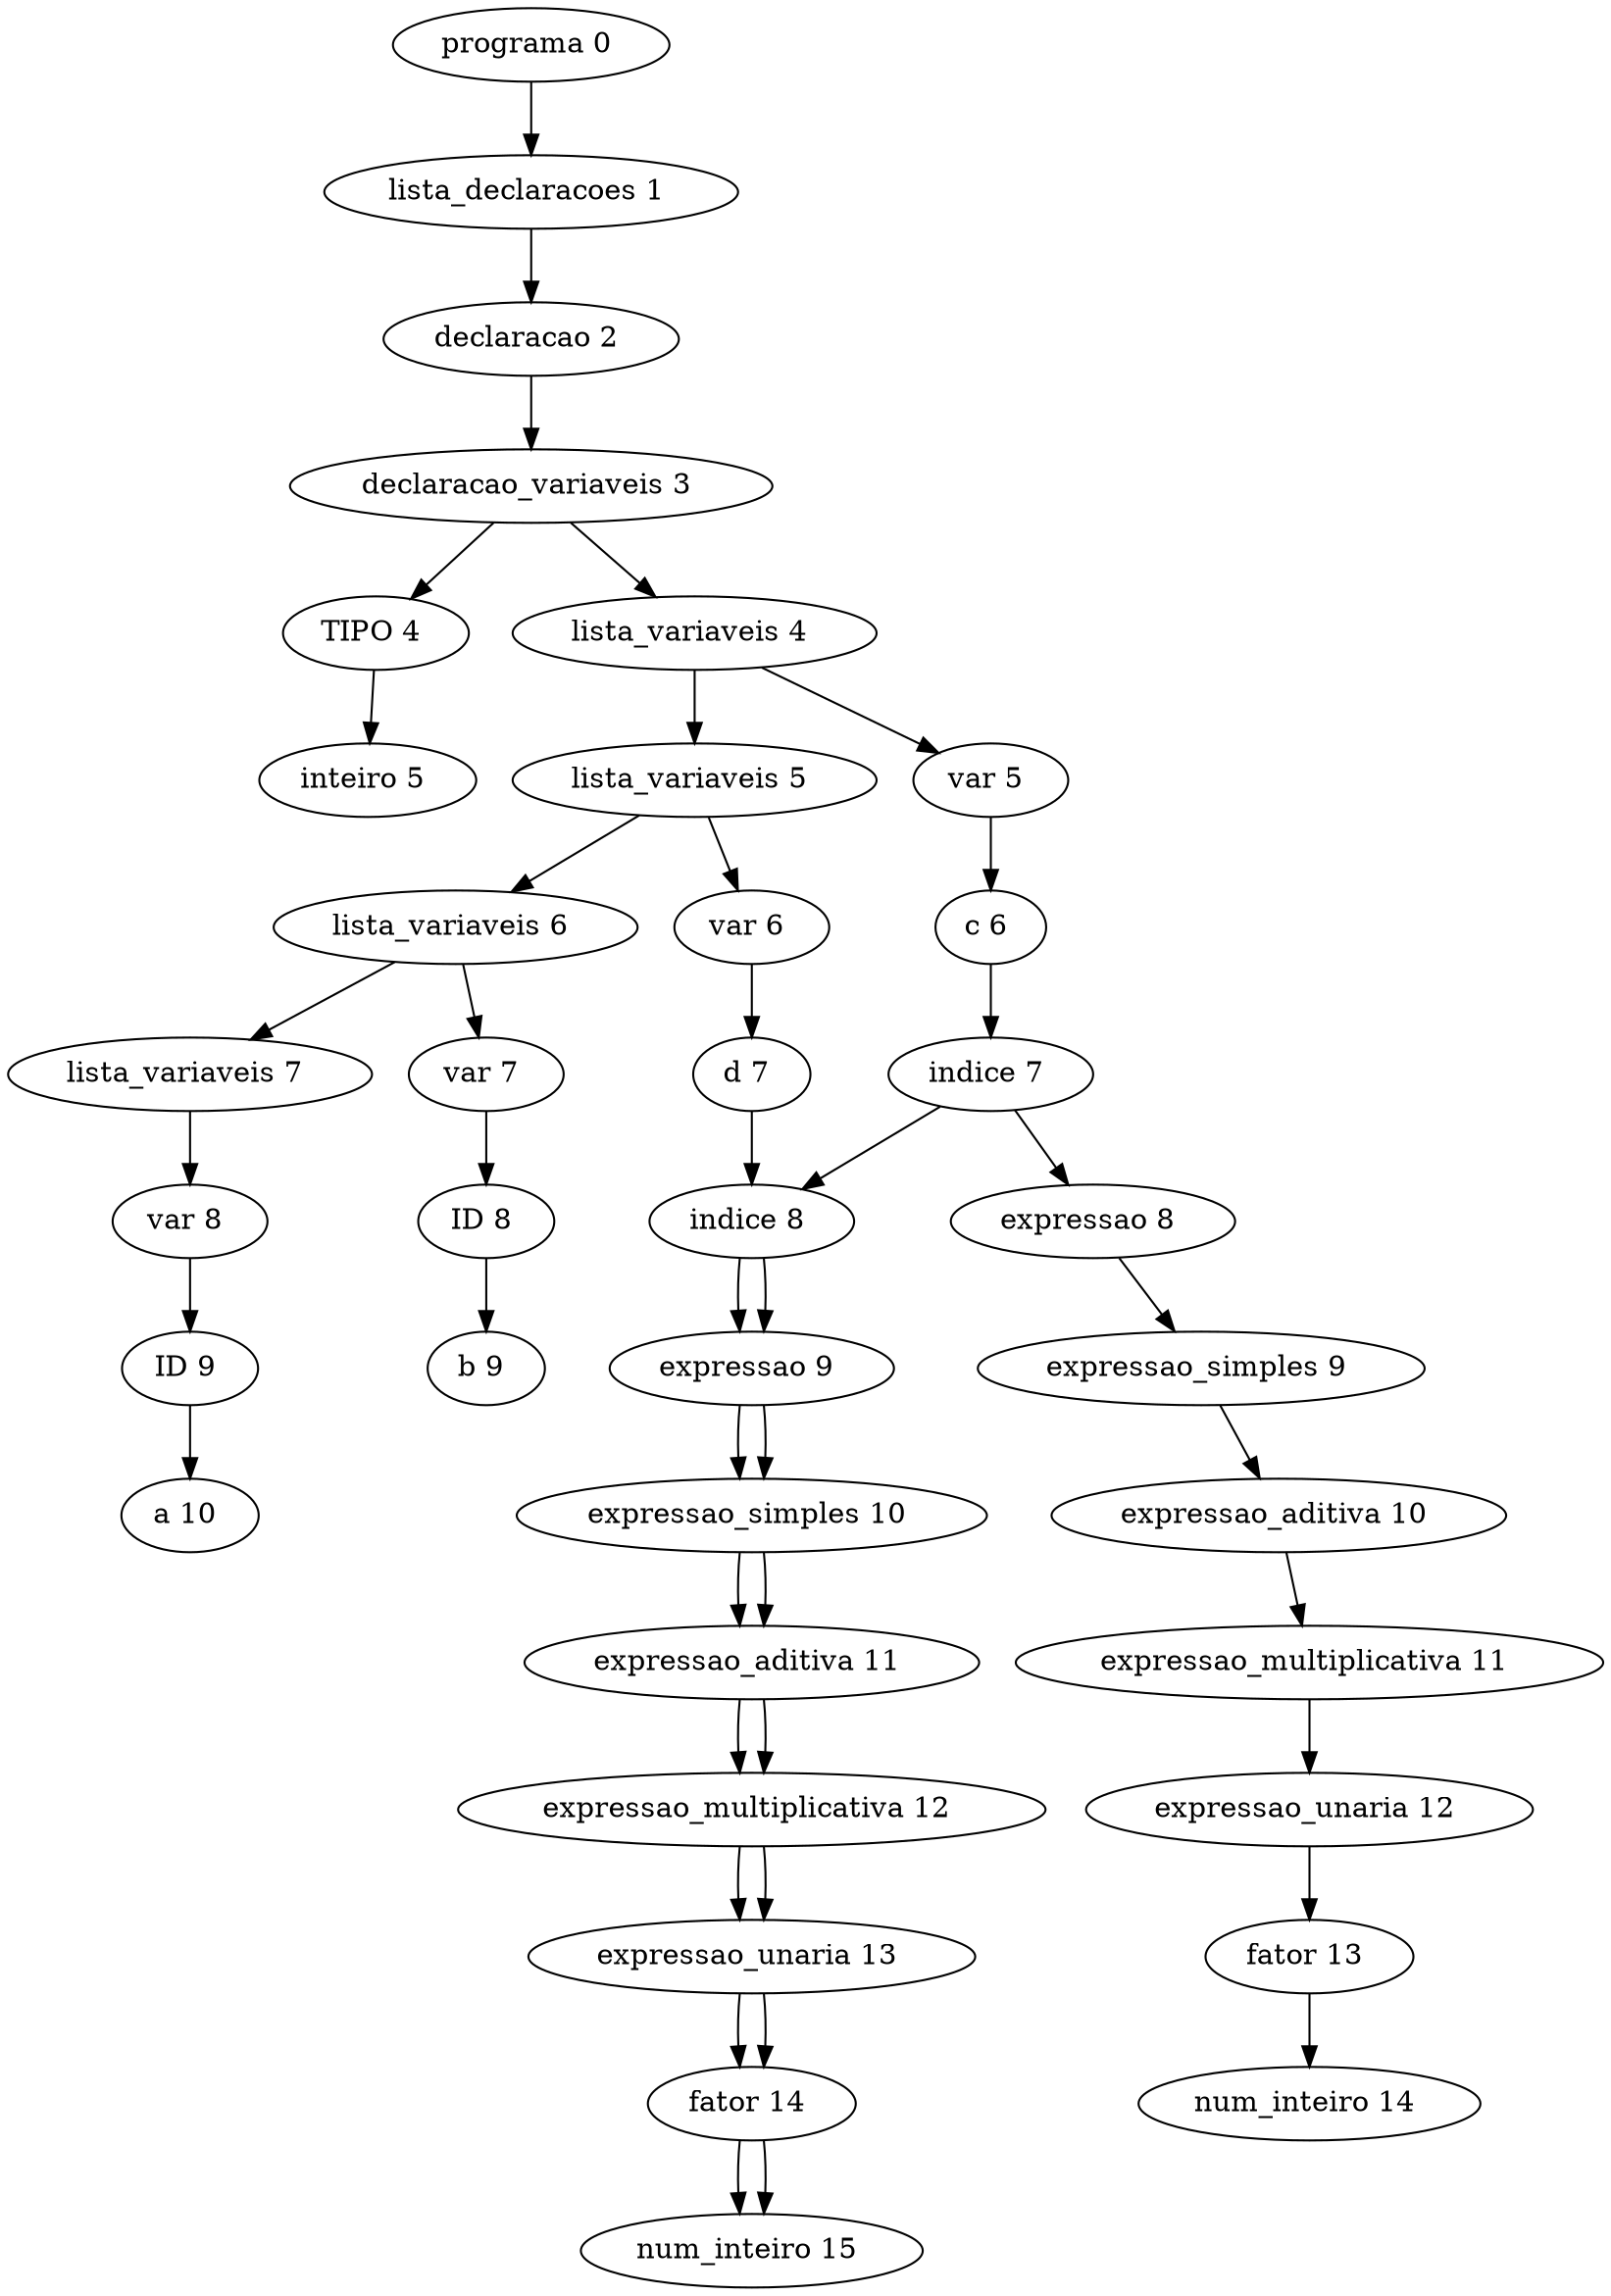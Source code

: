 digraph G {
	"programa 0 " -> "lista_declaracoes 1 "
	"lista_declaracoes 1 " -> "declaracao 2 "
	"declaracao 2 " -> "declaracao_variaveis 3 "
	"declaracao_variaveis 3 " -> "TIPO 4 "
	"TIPO 4 " -> "inteiro 5 "
	"declaracao_variaveis 3 " -> "lista_variaveis 4 "
	"lista_variaveis 4 " -> "lista_variaveis 5 "
	"lista_variaveis 5 " -> "lista_variaveis 6 "
	"lista_variaveis 6 " -> "lista_variaveis 7 "
	"lista_variaveis 7 " -> "var 8 "
	"var 8 " -> "ID 9 "
	"ID 9 " -> "a 10 "
	"lista_variaveis 6 " -> "var 7 "
	"var 7 " -> "ID 8 "
	"ID 8 " -> "b 9 "
	"lista_variaveis 5 " -> "var 6 "
	"var 6 " -> "d 7 "
	"d 7 " -> "indice 8 "
	"indice 8 " -> "expressao 9 "
	"expressao 9 " -> "expressao_simples 10 "
	"expressao_simples 10 " -> "expressao_aditiva 11 "
	"expressao_aditiva 11 " -> "expressao_multiplicativa 12 "
	"expressao_multiplicativa 12 " -> "expressao_unaria 13 "
	"expressao_unaria 13 " -> "fator 14 "
	"fator 14 " -> "num_inteiro 15 "
	"lista_variaveis 4 " -> "var 5 "
	"var 5 " -> "c 6 "
	"c 6 " -> "indice 7 "
	"indice 7 " -> "indice 8 "
	"indice 8 " -> "expressao 9 "
	"expressao 9 " -> "expressao_simples 10 "
	"expressao_simples 10 " -> "expressao_aditiva 11 "
	"expressao_aditiva 11 " -> "expressao_multiplicativa 12 "
	"expressao_multiplicativa 12 " -> "expressao_unaria 13 "
	"expressao_unaria 13 " -> "fator 14 "
	"fator 14 " -> "num_inteiro 15 "
	"indice 7 " -> "expressao 8 "
	"expressao 8 " -> "expressao_simples 9 "
	"expressao_simples 9 " -> "expressao_aditiva 10 "
	"expressao_aditiva 10 " -> "expressao_multiplicativa 11 "
	"expressao_multiplicativa 11 " -> "expressao_unaria 12 "
	"expressao_unaria 12 " -> "fator 13 "
	"fator 13 " -> "num_inteiro 14 "
}

